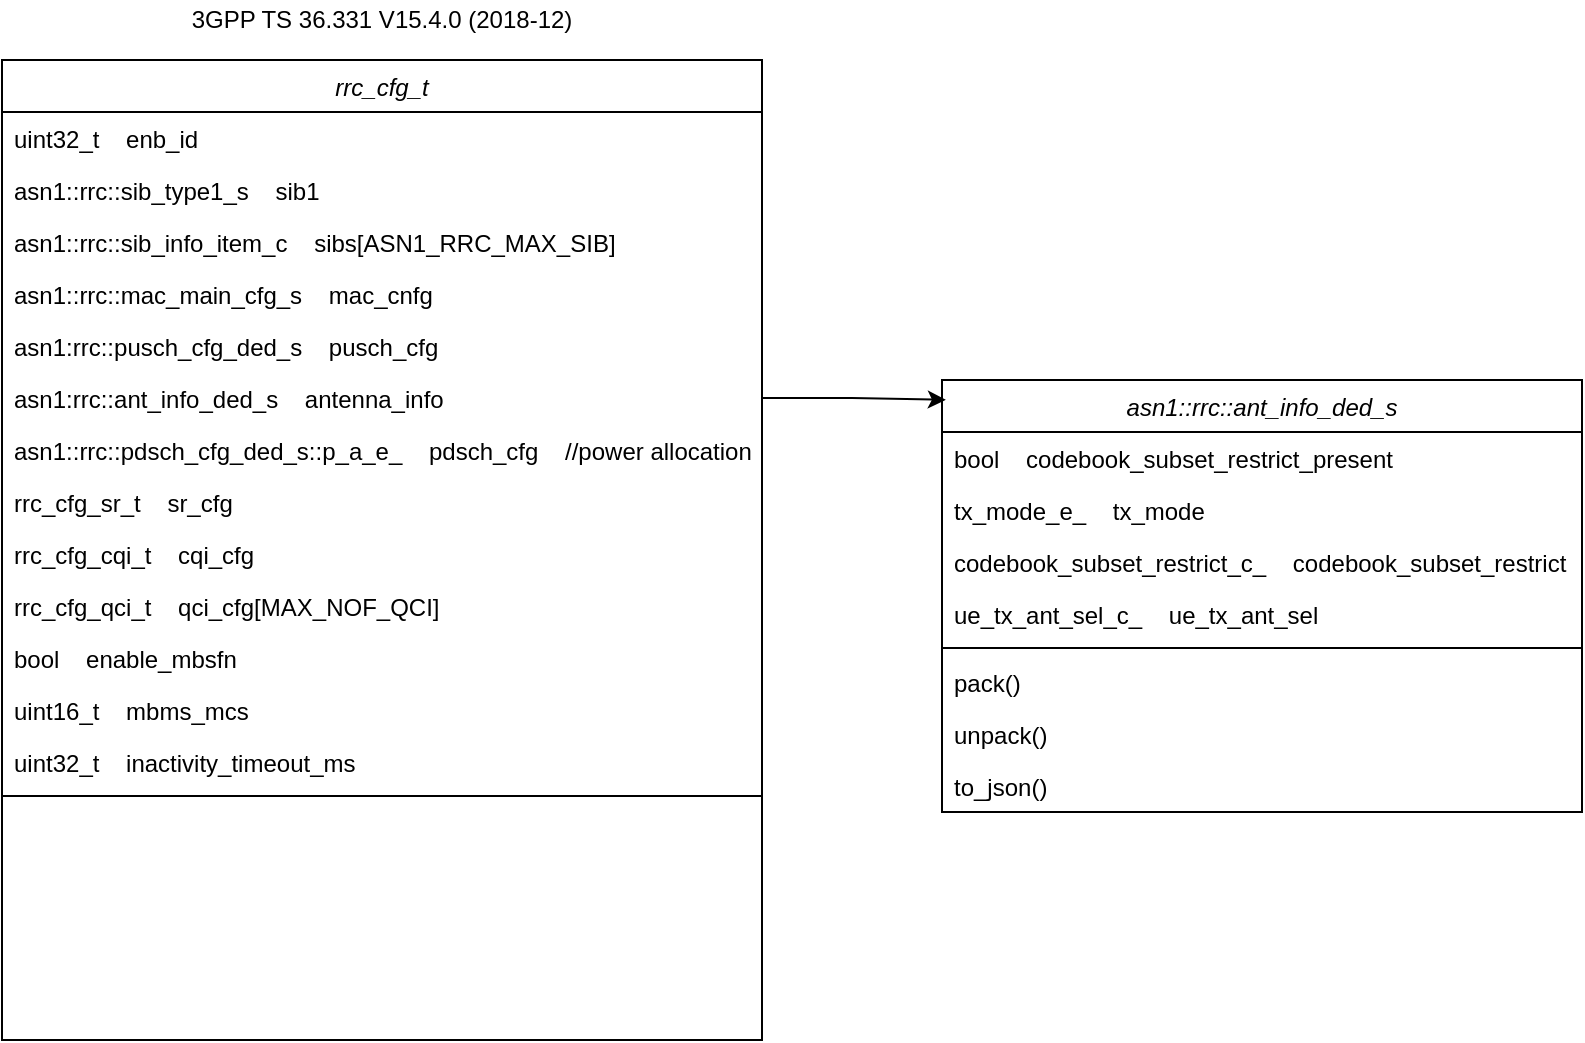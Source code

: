 <mxfile version="15.1.2" type="github">
  <diagram id="C5RBs43oDa-KdzZeNtuy" name="Page-1">
    <mxGraphModel dx="868" dy="590" grid="1" gridSize="10" guides="1" tooltips="1" connect="1" arrows="1" fold="1" page="1" pageScale="1" pageWidth="827" pageHeight="1169" math="0" shadow="0">
      <root>
        <mxCell id="WIyWlLk6GJQsqaUBKTNV-0" />
        <mxCell id="WIyWlLk6GJQsqaUBKTNV-1" parent="WIyWlLk6GJQsqaUBKTNV-0" />
        <mxCell id="zkfFHV4jXpPFQw0GAbJ--0" value="rrc_cfg_t" style="swimlane;fontStyle=2;align=center;verticalAlign=top;childLayout=stackLayout;horizontal=1;startSize=26;horizontalStack=0;resizeParent=1;resizeLast=0;collapsible=1;marginBottom=0;rounded=0;shadow=0;strokeWidth=1;" parent="WIyWlLk6GJQsqaUBKTNV-1" vertex="1">
          <mxGeometry x="160" y="50" width="380" height="490" as="geometry">
            <mxRectangle x="230" y="140" width="160" height="26" as="alternateBounds" />
          </mxGeometry>
        </mxCell>
        <mxCell id="zkfFHV4jXpPFQw0GAbJ--1" value="uint32_t    enb_id" style="text;align=left;verticalAlign=top;spacingLeft=4;spacingRight=4;overflow=hidden;rotatable=0;points=[[0,0.5],[1,0.5]];portConstraint=eastwest;" parent="zkfFHV4jXpPFQw0GAbJ--0" vertex="1">
          <mxGeometry y="26" width="380" height="26" as="geometry" />
        </mxCell>
        <mxCell id="zkfFHV4jXpPFQw0GAbJ--2" value="asn1::rrc::sib_type1_s    sib1" style="text;align=left;verticalAlign=top;spacingLeft=4;spacingRight=4;overflow=hidden;rotatable=0;points=[[0,0.5],[1,0.5]];portConstraint=eastwest;rounded=0;shadow=0;html=0;" parent="zkfFHV4jXpPFQw0GAbJ--0" vertex="1">
          <mxGeometry y="52" width="380" height="26" as="geometry" />
        </mxCell>
        <mxCell id="zkfFHV4jXpPFQw0GAbJ--3" value="asn1::rrc::sib_info_item_c    sibs[ASN1_RRC_MAX_SIB]" style="text;align=left;verticalAlign=top;spacingLeft=4;spacingRight=4;overflow=hidden;rotatable=0;points=[[0,0.5],[1,0.5]];portConstraint=eastwest;rounded=0;shadow=0;html=0;" parent="zkfFHV4jXpPFQw0GAbJ--0" vertex="1">
          <mxGeometry y="78" width="380" height="26" as="geometry" />
        </mxCell>
        <mxCell id="nFH6u634W5SgRfGMAc9s-0" value="asn1::rrc::mac_main_cfg_s    mac_cnfg" style="text;align=left;verticalAlign=top;spacingLeft=4;spacingRight=4;overflow=hidden;rotatable=0;points=[[0,0.5],[1,0.5]];portConstraint=eastwest;rounded=0;shadow=0;html=0;" parent="zkfFHV4jXpPFQw0GAbJ--0" vertex="1">
          <mxGeometry y="104" width="380" height="26" as="geometry" />
        </mxCell>
        <mxCell id="nFH6u634W5SgRfGMAc9s-1" value="asn1:rrc::pusch_cfg_ded_s    pusch_cfg" style="text;align=left;verticalAlign=top;spacingLeft=4;spacingRight=4;overflow=hidden;rotatable=0;points=[[0,0.5],[1,0.5]];portConstraint=eastwest;rounded=0;shadow=0;html=0;" parent="zkfFHV4jXpPFQw0GAbJ--0" vertex="1">
          <mxGeometry y="130" width="380" height="26" as="geometry" />
        </mxCell>
        <mxCell id="YdF03q558E9KKeU0JVHB-0" value="asn1:rrc::ant_info_ded_s    antenna_info" style="text;align=left;verticalAlign=top;spacingLeft=4;spacingRight=4;overflow=hidden;rotatable=0;points=[[0,0.5],[1,0.5]];portConstraint=eastwest;rounded=0;shadow=0;html=0;" parent="zkfFHV4jXpPFQw0GAbJ--0" vertex="1">
          <mxGeometry y="156" width="380" height="26" as="geometry" />
        </mxCell>
        <mxCell id="hvT69wwBM6KvmneFS_yE-0" value="asn1::rrc::pdsch_cfg_ded_s::p_a_e_    pdsch_cfg    //power allocation" style="text;align=left;verticalAlign=top;spacingLeft=4;spacingRight=4;overflow=hidden;rotatable=0;points=[[0,0.5],[1,0.5]];portConstraint=eastwest;rounded=0;shadow=0;html=0;" vertex="1" parent="zkfFHV4jXpPFQw0GAbJ--0">
          <mxGeometry y="182" width="380" height="26" as="geometry" />
        </mxCell>
        <mxCell id="hvT69wwBM6KvmneFS_yE-2" value="rrc_cfg_sr_t    sr_cfg" style="text;align=left;verticalAlign=top;spacingLeft=4;spacingRight=4;overflow=hidden;rotatable=0;points=[[0,0.5],[1,0.5]];portConstraint=eastwest;rounded=0;shadow=0;html=0;" vertex="1" parent="zkfFHV4jXpPFQw0GAbJ--0">
          <mxGeometry y="208" width="380" height="26" as="geometry" />
        </mxCell>
        <mxCell id="hvT69wwBM6KvmneFS_yE-3" value="rrc_cfg_cqi_t    cqi_cfg" style="text;align=left;verticalAlign=top;spacingLeft=4;spacingRight=4;overflow=hidden;rotatable=0;points=[[0,0.5],[1,0.5]];portConstraint=eastwest;rounded=0;shadow=0;html=0;" vertex="1" parent="zkfFHV4jXpPFQw0GAbJ--0">
          <mxGeometry y="234" width="380" height="26" as="geometry" />
        </mxCell>
        <mxCell id="hvT69wwBM6KvmneFS_yE-4" value="rrc_cfg_qci_t    qci_cfg[MAX_NOF_QCI]&#xa;" style="text;align=left;verticalAlign=top;spacingLeft=4;spacingRight=4;overflow=hidden;rotatable=0;points=[[0,0.5],[1,0.5]];portConstraint=eastwest;rounded=0;shadow=0;html=0;" vertex="1" parent="zkfFHV4jXpPFQw0GAbJ--0">
          <mxGeometry y="260" width="380" height="26" as="geometry" />
        </mxCell>
        <mxCell id="hvT69wwBM6KvmneFS_yE-5" value="bool    enable_mbsfn" style="text;align=left;verticalAlign=top;spacingLeft=4;spacingRight=4;overflow=hidden;rotatable=0;points=[[0,0.5],[1,0.5]];portConstraint=eastwest;rounded=0;shadow=0;html=0;" vertex="1" parent="zkfFHV4jXpPFQw0GAbJ--0">
          <mxGeometry y="286" width="380" height="26" as="geometry" />
        </mxCell>
        <mxCell id="hvT69wwBM6KvmneFS_yE-6" value="uint16_t    mbms_mcs" style="text;align=left;verticalAlign=top;spacingLeft=4;spacingRight=4;overflow=hidden;rotatable=0;points=[[0,0.5],[1,0.5]];portConstraint=eastwest;rounded=0;shadow=0;html=0;" vertex="1" parent="zkfFHV4jXpPFQw0GAbJ--0">
          <mxGeometry y="312" width="380" height="26" as="geometry" />
        </mxCell>
        <mxCell id="hvT69wwBM6KvmneFS_yE-7" value="uint32_t    inactivity_timeout_ms" style="text;align=left;verticalAlign=top;spacingLeft=4;spacingRight=4;overflow=hidden;rotatable=0;points=[[0,0.5],[1,0.5]];portConstraint=eastwest;rounded=0;shadow=0;html=0;" vertex="1" parent="zkfFHV4jXpPFQw0GAbJ--0">
          <mxGeometry y="338" width="380" height="26" as="geometry" />
        </mxCell>
        <mxCell id="zkfFHV4jXpPFQw0GAbJ--4" value="" style="line;html=1;strokeWidth=1;align=left;verticalAlign=middle;spacingTop=-1;spacingLeft=3;spacingRight=3;rotatable=0;labelPosition=right;points=[];portConstraint=eastwest;" parent="zkfFHV4jXpPFQw0GAbJ--0" vertex="1">
          <mxGeometry y="364" width="380" height="8" as="geometry" />
        </mxCell>
        <mxCell id="YdF03q558E9KKeU0JVHB-2" value="asn1::rrc::ant_info_ded_s" style="swimlane;fontStyle=2;align=center;verticalAlign=top;childLayout=stackLayout;horizontal=1;startSize=26;horizontalStack=0;resizeParent=1;resizeLast=0;collapsible=1;marginBottom=0;rounded=0;shadow=0;strokeWidth=1;" parent="WIyWlLk6GJQsqaUBKTNV-1" vertex="1">
          <mxGeometry x="630" y="210" width="320" height="216" as="geometry">
            <mxRectangle x="230" y="140" width="160" height="26" as="alternateBounds" />
          </mxGeometry>
        </mxCell>
        <mxCell id="YdF03q558E9KKeU0JVHB-4" value="bool    codebook_subset_restrict_present" style="text;align=left;verticalAlign=top;spacingLeft=4;spacingRight=4;overflow=hidden;rotatable=0;points=[[0,0.5],[1,0.5]];portConstraint=eastwest;rounded=0;shadow=0;html=0;" parent="YdF03q558E9KKeU0JVHB-2" vertex="1">
          <mxGeometry y="26" width="320" height="26" as="geometry" />
        </mxCell>
        <mxCell id="YdF03q558E9KKeU0JVHB-6" value="tx_mode_e_    tx_mode" style="text;align=left;verticalAlign=top;spacingLeft=4;spacingRight=4;overflow=hidden;rotatable=0;points=[[0,0.5],[1,0.5]];portConstraint=eastwest;rounded=0;shadow=0;html=0;" parent="YdF03q558E9KKeU0JVHB-2" vertex="1">
          <mxGeometry y="52" width="320" height="26" as="geometry" />
        </mxCell>
        <mxCell id="YdF03q558E9KKeU0JVHB-7" value="codebook_subset_restrict_c_    codebook_subset_restrict    " style="text;align=left;verticalAlign=top;spacingLeft=4;spacingRight=4;overflow=hidden;rotatable=0;points=[[0,0.5],[1,0.5]];portConstraint=eastwest;rounded=0;shadow=0;html=0;" parent="YdF03q558E9KKeU0JVHB-2" vertex="1">
          <mxGeometry y="78" width="320" height="26" as="geometry" />
        </mxCell>
        <mxCell id="YdF03q558E9KKeU0JVHB-8" value="ue_tx_ant_sel_c_    ue_tx_ant_sel" style="text;align=left;verticalAlign=top;spacingLeft=4;spacingRight=4;overflow=hidden;rotatable=0;points=[[0,0.5],[1,0.5]];portConstraint=eastwest;rounded=0;shadow=0;html=0;" parent="YdF03q558E9KKeU0JVHB-2" vertex="1">
          <mxGeometry y="104" width="320" height="26" as="geometry" />
        </mxCell>
        <mxCell id="YdF03q558E9KKeU0JVHB-9" value="" style="line;html=1;strokeWidth=1;align=left;verticalAlign=middle;spacingTop=-1;spacingLeft=3;spacingRight=3;rotatable=0;labelPosition=right;points=[];portConstraint=eastwest;" parent="YdF03q558E9KKeU0JVHB-2" vertex="1">
          <mxGeometry y="130" width="320" height="8" as="geometry" />
        </mxCell>
        <mxCell id="YdF03q558E9KKeU0JVHB-10" value="pack()" style="text;align=left;verticalAlign=top;spacingLeft=4;spacingRight=4;overflow=hidden;rotatable=0;points=[[0,0.5],[1,0.5]];portConstraint=eastwest;rounded=0;shadow=0;html=0;" parent="YdF03q558E9KKeU0JVHB-2" vertex="1">
          <mxGeometry y="138" width="320" height="26" as="geometry" />
        </mxCell>
        <mxCell id="YdF03q558E9KKeU0JVHB-11" value="unpack()" style="text;align=left;verticalAlign=top;spacingLeft=4;spacingRight=4;overflow=hidden;rotatable=0;points=[[0,0.5],[1,0.5]];portConstraint=eastwest;rounded=0;shadow=0;html=0;" parent="YdF03q558E9KKeU0JVHB-2" vertex="1">
          <mxGeometry y="164" width="320" height="26" as="geometry" />
        </mxCell>
        <mxCell id="YdF03q558E9KKeU0JVHB-12" value="to_json()" style="text;align=left;verticalAlign=top;spacingLeft=4;spacingRight=4;overflow=hidden;rotatable=0;points=[[0,0.5],[1,0.5]];portConstraint=eastwest;rounded=0;shadow=0;html=0;" parent="YdF03q558E9KKeU0JVHB-2" vertex="1">
          <mxGeometry y="190" width="320" height="26" as="geometry" />
        </mxCell>
        <mxCell id="YdF03q558E9KKeU0JVHB-13" style="edgeStyle=orthogonalEdgeStyle;rounded=0;orthogonalLoop=1;jettySize=auto;html=1;exitX=1;exitY=0.5;exitDx=0;exitDy=0;entryX=0.006;entryY=0.046;entryDx=0;entryDy=0;entryPerimeter=0;" parent="WIyWlLk6GJQsqaUBKTNV-1" source="YdF03q558E9KKeU0JVHB-0" target="YdF03q558E9KKeU0JVHB-2" edge="1">
          <mxGeometry relative="1" as="geometry" />
        </mxCell>
        <mxCell id="hvT69wwBM6KvmneFS_yE-1" value="3GPP TS 36.331 V15.4.0 (2018-12)" style="text;html=1;strokeColor=none;fillColor=none;align=center;verticalAlign=middle;whiteSpace=wrap;rounded=0;" vertex="1" parent="WIyWlLk6GJQsqaUBKTNV-1">
          <mxGeometry x="235" y="20" width="230" height="20" as="geometry" />
        </mxCell>
      </root>
    </mxGraphModel>
  </diagram>
</mxfile>
